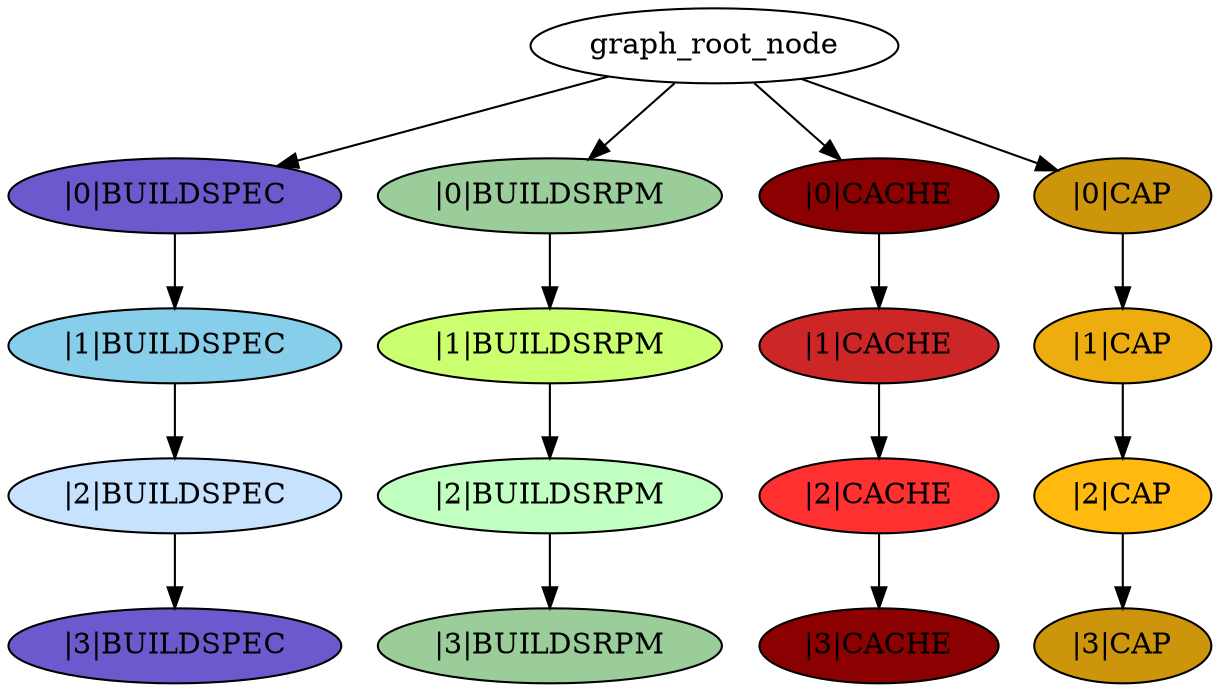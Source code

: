 strict digraph scheduler {
// Node definitions.
graph_root_node [label=graph_root_node];
"0BUILDSPEC" [
label="|0|BUILDSPEC"
fillcolor=slateblue
style=filled
];
"1BUILDSPEC" [
label="|1|BUILDSPEC"
fillcolor=skyblue
style=filled
];
"2BUILDSPEC" [
label="|2|BUILDSPEC"
fillcolor=slategray1
style=filled
];
"3BUILDSPEC" [
label="|3|BUILDSPEC"
fillcolor=slateblue
style=filled
];
"0BUILDSRPM" [
label="|0|BUILDSRPM"
fillcolor=darkseagreen3
style=filled
];
"1BUILDSRPM" [
label="|1|BUILDSRPM"
fillcolor=darkolivegreen1
style=filled
];
"2BUILDSRPM" [
label="|2|BUILDSRPM"
fillcolor=darkseagreen1
style=filled
];
"3BUILDSRPM" [
label="|3|BUILDSRPM"
fillcolor=darkseagreen3
style=filled
];
"0CACHE" [
label="|0|CACHE"
fillcolor=darkred
style=filled
];
"1CACHE" [
label="|1|CACHE"
fillcolor=firebrick3
style=filled
];
"2CACHE" [
label="|2|CACHE"
fillcolor=firebrick1
style=filled
];
"3CACHE" [
label="|3|CACHE"
fillcolor=darkred
style=filled
];
"0CAP" [
label="|0|CAP"
fillcolor=darkgoldenrod3
style=filled
];
"1CAP" [
label="|1|CAP"
fillcolor=darkgoldenrod2
style=filled
];
"2CAP" [
label="|2|CAP"
fillcolor=darkgoldenrod1
style=filled
];
"3CAP" [
label="|3|CAP"
fillcolor=darkgoldenrod3
style=filled
];

// Edge definitions.
graph_root_node -> "0BUILDSPEC";
graph_root_node -> "0BUILDSRPM";
graph_root_node -> "0CACHE";
graph_root_node -> "0CAP";
"0BUILDSPEC" -> "1BUILDSPEC";
"1BUILDSPEC" -> "2BUILDSPEC";
"2BUILDSPEC" -> "3BUILDSPEC";
"0BUILDSRPM" -> "1BUILDSRPM";
"1BUILDSRPM" -> "2BUILDSRPM";
"2BUILDSRPM" -> "3BUILDSRPM";
"0CACHE" -> "1CACHE";
"1CACHE" -> "2CACHE";
"2CACHE" -> "3CACHE";
"0CAP" -> "1CAP";
"1CAP" -> "2CAP";
"2CAP" -> "3CAP";
}